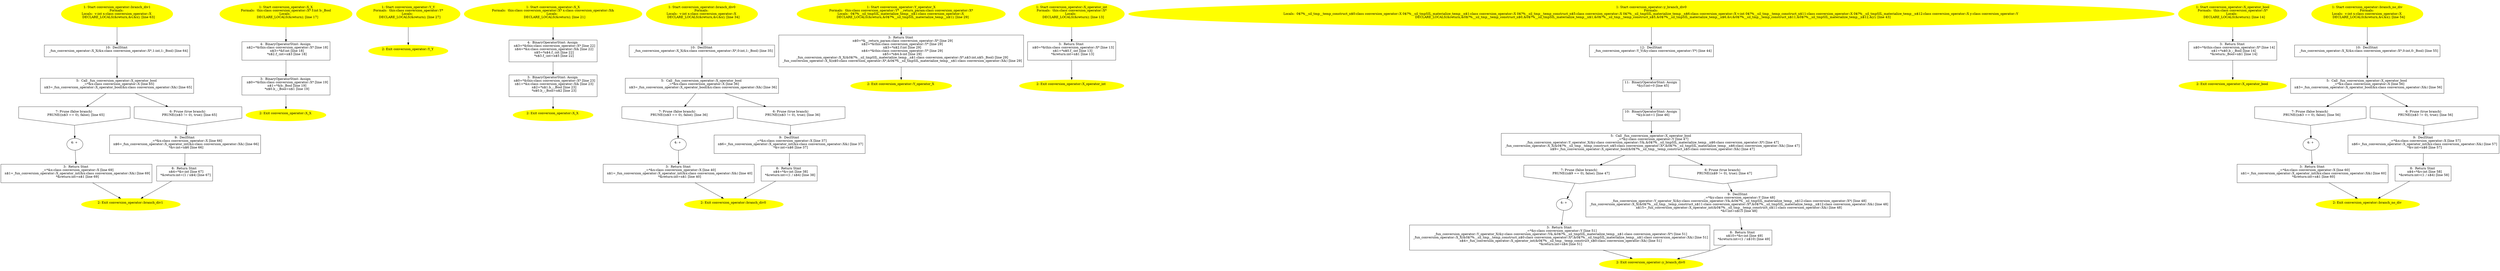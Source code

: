 /* @generated */
digraph iCFG {
"conversion_operator::branch_div1{d41d8cd98f00b204e9800998ecf8427e_ZN19conversion_operator11branch_di.49bb4aa865fa63a218f0c61093e085ce_10" [label="10:  DeclStmt \n   _fun_conversion_operator::X_X(&x:class conversion_operator::X*,1:int,1:_Bool) [line 64]\n " shape="box"]
	

	 "conversion_operator::branch_div1{d41d8cd98f00b204e9800998ecf8427e_ZN19conversion_operator11branch_di.49bb4aa865fa63a218f0c61093e085ce_10" -> "conversion_operator::branch_div1{d41d8cd98f00b204e9800998ecf8427e_ZN19conversion_operator11branch_di.49bb4aa865fa63a218f0c61093e085ce_5" ;
"conversion_operator::branch_div1{d41d8cd98f00b204e9800998ecf8427e_ZN19conversion_operator11branch_di.49bb4aa865fa63a218f0c61093e085ce_9" [label="9:  DeclStmt \n   _=*&x:class conversion_operator::X [line 66]\n  n$6=_fun_conversion_operator::X_operator_int(&x:class conversion_operator::X&) [line 66]\n  *&v:int=n$6 [line 66]\n " shape="box"]
	

	 "conversion_operator::branch_div1{d41d8cd98f00b204e9800998ecf8427e_ZN19conversion_operator11branch_di.49bb4aa865fa63a218f0c61093e085ce_9" -> "conversion_operator::branch_div1{d41d8cd98f00b204e9800998ecf8427e_ZN19conversion_operator11branch_di.49bb4aa865fa63a218f0c61093e085ce_8" ;
"conversion_operator::branch_div1{d41d8cd98f00b204e9800998ecf8427e_ZN19conversion_operator11branch_di.49bb4aa865fa63a218f0c61093e085ce_8" [label="8:  Return Stmt \n   n$4=*&v:int [line 67]\n  *&return:int=(1 / n$4) [line 67]\n " shape="box"]
	

	 "conversion_operator::branch_div1{d41d8cd98f00b204e9800998ecf8427e_ZN19conversion_operator11branch_di.49bb4aa865fa63a218f0c61093e085ce_8" -> "conversion_operator::branch_div1{d41d8cd98f00b204e9800998ecf8427e_ZN19conversion_operator11branch_di.49bb4aa865fa63a218f0c61093e085ce_2" ;
"conversion_operator::branch_div1{d41d8cd98f00b204e9800998ecf8427e_ZN19conversion_operator11branch_di.49bb4aa865fa63a218f0c61093e085ce_7" [label="7: Prune (false branch) \n   PRUNE((n$3 == 0), false); [line 65]\n " shape="invhouse"]
	

	 "conversion_operator::branch_div1{d41d8cd98f00b204e9800998ecf8427e_ZN19conversion_operator11branch_di.49bb4aa865fa63a218f0c61093e085ce_7" -> "conversion_operator::branch_div1{d41d8cd98f00b204e9800998ecf8427e_ZN19conversion_operator11branch_di.49bb4aa865fa63a218f0c61093e085ce_4" ;
"conversion_operator::branch_div1{d41d8cd98f00b204e9800998ecf8427e_ZN19conversion_operator11branch_di.49bb4aa865fa63a218f0c61093e085ce_6" [label="6: Prune (true branch) \n   PRUNE((n$3 != 0), true); [line 65]\n " shape="invhouse"]
	

	 "conversion_operator::branch_div1{d41d8cd98f00b204e9800998ecf8427e_ZN19conversion_operator11branch_di.49bb4aa865fa63a218f0c61093e085ce_6" -> "conversion_operator::branch_div1{d41d8cd98f00b204e9800998ecf8427e_ZN19conversion_operator11branch_di.49bb4aa865fa63a218f0c61093e085ce_9" ;
"conversion_operator::branch_div1{d41d8cd98f00b204e9800998ecf8427e_ZN19conversion_operator11branch_di.49bb4aa865fa63a218f0c61093e085ce_5" [label="5:  Call _fun_conversion_operator::X_operator_bool \n   _=*&x:class conversion_operator::X [line 65]\n  n$3=_fun_conversion_operator::X_operator_bool(&x:class conversion_operator::X&) [line 65]\n " shape="box"]
	

	 "conversion_operator::branch_div1{d41d8cd98f00b204e9800998ecf8427e_ZN19conversion_operator11branch_di.49bb4aa865fa63a218f0c61093e085ce_5" -> "conversion_operator::branch_div1{d41d8cd98f00b204e9800998ecf8427e_ZN19conversion_operator11branch_di.49bb4aa865fa63a218f0c61093e085ce_6" ;
	 "conversion_operator::branch_div1{d41d8cd98f00b204e9800998ecf8427e_ZN19conversion_operator11branch_di.49bb4aa865fa63a218f0c61093e085ce_5" -> "conversion_operator::branch_div1{d41d8cd98f00b204e9800998ecf8427e_ZN19conversion_operator11branch_di.49bb4aa865fa63a218f0c61093e085ce_7" ;
"conversion_operator::branch_div1{d41d8cd98f00b204e9800998ecf8427e_ZN19conversion_operator11branch_di.49bb4aa865fa63a218f0c61093e085ce_4" [label="4: + \n  " ]
	

	 "conversion_operator::branch_div1{d41d8cd98f00b204e9800998ecf8427e_ZN19conversion_operator11branch_di.49bb4aa865fa63a218f0c61093e085ce_4" -> "conversion_operator::branch_div1{d41d8cd98f00b204e9800998ecf8427e_ZN19conversion_operator11branch_di.49bb4aa865fa63a218f0c61093e085ce_3" ;
"conversion_operator::branch_div1{d41d8cd98f00b204e9800998ecf8427e_ZN19conversion_operator11branch_di.49bb4aa865fa63a218f0c61093e085ce_3" [label="3:  Return Stmt \n   _=*&x:class conversion_operator::X [line 69]\n  n$1=_fun_conversion_operator::X_operator_int(&x:class conversion_operator::X&) [line 69]\n  *&return:int=n$1 [line 69]\n " shape="box"]
	

	 "conversion_operator::branch_div1{d41d8cd98f00b204e9800998ecf8427e_ZN19conversion_operator11branch_di.49bb4aa865fa63a218f0c61093e085ce_3" -> "conversion_operator::branch_div1{d41d8cd98f00b204e9800998ecf8427e_ZN19conversion_operator11branch_di.49bb4aa865fa63a218f0c61093e085ce_2" ;
"conversion_operator::branch_div1{d41d8cd98f00b204e9800998ecf8427e_ZN19conversion_operator11branch_di.49bb4aa865fa63a218f0c61093e085ce_2" [label="2: Exit conversion_operator::branch_div1 \n  " color=yellow style=filled]
	

"conversion_operator::branch_div1{d41d8cd98f00b204e9800998ecf8427e_ZN19conversion_operator11branch_di.49bb4aa865fa63a218f0c61093e085ce_1" [label="1: Start conversion_operator::branch_div1\nFormals: \nLocals:  v:int x:class conversion_operator::X \n   DECLARE_LOCALS(&return,&v,&x); [line 63]\n " color=yellow style=filled]
	

	 "conversion_operator::branch_div1{d41d8cd98f00b204e9800998ecf8427e_ZN19conversion_operator11branch_di.49bb4aa865fa63a218f0c61093e085ce_1" -> "conversion_operator::branch_div1{d41d8cd98f00b204e9800998ecf8427e_ZN19conversion_operator11branch_di.49bb4aa865fa63a218f0c61093e085ce_10" ;
"conversion_operator::X_X{_ZN19conversion_operator1XC1Eib}.aec165e5824e20faf9037780940ace67_4" [label="4:  BinaryOperatorStmt: Assign \n   n$2=*&this:class conversion_operator::X* [line 18]\n  n$3=*&f:int [line 18]\n  *n$2.f_:int=n$3 [line 18]\n " shape="box"]
	

	 "conversion_operator::X_X{_ZN19conversion_operator1XC1Eib}.aec165e5824e20faf9037780940ace67_4" -> "conversion_operator::X_X{_ZN19conversion_operator1XC1Eib}.aec165e5824e20faf9037780940ace67_3" ;
"conversion_operator::X_X{_ZN19conversion_operator1XC1Eib}.aec165e5824e20faf9037780940ace67_3" [label="3:  BinaryOperatorStmt: Assign \n   n$0=*&this:class conversion_operator::X* [line 19]\n  n$1=*&b:_Bool [line 19]\n  *n$0.b_:_Bool=n$1 [line 19]\n " shape="box"]
	

	 "conversion_operator::X_X{_ZN19conversion_operator1XC1Eib}.aec165e5824e20faf9037780940ace67_3" -> "conversion_operator::X_X{_ZN19conversion_operator1XC1Eib}.aec165e5824e20faf9037780940ace67_2" ;
"conversion_operator::X_X{_ZN19conversion_operator1XC1Eib}.aec165e5824e20faf9037780940ace67_2" [label="2: Exit conversion_operator::X_X \n  " color=yellow style=filled]
	

"conversion_operator::X_X{_ZN19conversion_operator1XC1Eib}.aec165e5824e20faf9037780940ace67_1" [label="1: Start conversion_operator::X_X\nFormals:  this:class conversion_operator::X* f:int b:_Bool\nLocals:  \n   DECLARE_LOCALS(&return); [line 17]\n " color=yellow style=filled]
	

	 "conversion_operator::X_X{_ZN19conversion_operator1XC1Eib}.aec165e5824e20faf9037780940ace67_1" -> "conversion_operator::X_X{_ZN19conversion_operator1XC1Eib}.aec165e5824e20faf9037780940ace67_4" ;
"conversion_operator::Y_Y{_ZN19conversion_operator1YC1Ev}.1f3cad4203d46e6505f777a349285227_2" [label="2: Exit conversion_operator::Y_Y \n  " color=yellow style=filled]
	

"conversion_operator::Y_Y{_ZN19conversion_operator1YC1Ev}.1f3cad4203d46e6505f777a349285227_1" [label="1: Start conversion_operator::Y_Y\nFormals:  this:class conversion_operator::Y*\nLocals:  \n   DECLARE_LOCALS(&return); [line 27]\n " color=yellow style=filled]
	

	 "conversion_operator::Y_Y{_ZN19conversion_operator1YC1Ev}.1f3cad4203d46e6505f777a349285227_1" -> "conversion_operator::Y_Y{_ZN19conversion_operator1YC1Ev}.1f3cad4203d46e6505f777a349285227_2" ;
"conversion_operator::X_X{_ZN19conversion_operator1XC1ERKS0_}.fe390674b98626da24bd8250d67e0242_4" [label="4:  BinaryOperatorStmt: Assign \n   n$3=*&this:class conversion_operator::X* [line 22]\n  n$4=*&x:class conversion_operator::X& [line 22]\n  n$5=*n$4.f_:int [line 22]\n  *n$3.f_:int=n$5 [line 22]\n " shape="box"]
	

	 "conversion_operator::X_X{_ZN19conversion_operator1XC1ERKS0_}.fe390674b98626da24bd8250d67e0242_4" -> "conversion_operator::X_X{_ZN19conversion_operator1XC1ERKS0_}.fe390674b98626da24bd8250d67e0242_3" ;
"conversion_operator::X_X{_ZN19conversion_operator1XC1ERKS0_}.fe390674b98626da24bd8250d67e0242_3" [label="3:  BinaryOperatorStmt: Assign \n   n$0=*&this:class conversion_operator::X* [line 23]\n  n$1=*&x:class conversion_operator::X& [line 23]\n  n$2=*n$1.b_:_Bool [line 23]\n  *n$0.b_:_Bool=n$2 [line 23]\n " shape="box"]
	

	 "conversion_operator::X_X{_ZN19conversion_operator1XC1ERKS0_}.fe390674b98626da24bd8250d67e0242_3" -> "conversion_operator::X_X{_ZN19conversion_operator1XC1ERKS0_}.fe390674b98626da24bd8250d67e0242_2" ;
"conversion_operator::X_X{_ZN19conversion_operator1XC1ERKS0_}.fe390674b98626da24bd8250d67e0242_2" [label="2: Exit conversion_operator::X_X \n  " color=yellow style=filled]
	

"conversion_operator::X_X{_ZN19conversion_operator1XC1ERKS0_}.fe390674b98626da24bd8250d67e0242_1" [label="1: Start conversion_operator::X_X\nFormals:  this:class conversion_operator::X* x:class conversion_operator::X&\nLocals:  \n   DECLARE_LOCALS(&return); [line 21]\n " color=yellow style=filled]
	

	 "conversion_operator::X_X{_ZN19conversion_operator1XC1ERKS0_}.fe390674b98626da24bd8250d67e0242_1" -> "conversion_operator::X_X{_ZN19conversion_operator1XC1ERKS0_}.fe390674b98626da24bd8250d67e0242_4" ;
"conversion_operator::branch_div0{d41d8cd98f00b204e9800998ecf8427e_ZN19conversion_operator11branch_di.aa14f8ff40589026a7de7bcf7f056961_10" [label="10:  DeclStmt \n   _fun_conversion_operator::X_X(&x:class conversion_operator::X*,0:int,1:_Bool) [line 35]\n " shape="box"]
	

	 "conversion_operator::branch_div0{d41d8cd98f00b204e9800998ecf8427e_ZN19conversion_operator11branch_di.aa14f8ff40589026a7de7bcf7f056961_10" -> "conversion_operator::branch_div0{d41d8cd98f00b204e9800998ecf8427e_ZN19conversion_operator11branch_di.aa14f8ff40589026a7de7bcf7f056961_5" ;
"conversion_operator::branch_div0{d41d8cd98f00b204e9800998ecf8427e_ZN19conversion_operator11branch_di.aa14f8ff40589026a7de7bcf7f056961_9" [label="9:  DeclStmt \n   _=*&x:class conversion_operator::X [line 37]\n  n$6=_fun_conversion_operator::X_operator_int(&x:class conversion_operator::X&) [line 37]\n  *&v:int=n$6 [line 37]\n " shape="box"]
	

	 "conversion_operator::branch_div0{d41d8cd98f00b204e9800998ecf8427e_ZN19conversion_operator11branch_di.aa14f8ff40589026a7de7bcf7f056961_9" -> "conversion_operator::branch_div0{d41d8cd98f00b204e9800998ecf8427e_ZN19conversion_operator11branch_di.aa14f8ff40589026a7de7bcf7f056961_8" ;
"conversion_operator::branch_div0{d41d8cd98f00b204e9800998ecf8427e_ZN19conversion_operator11branch_di.aa14f8ff40589026a7de7bcf7f056961_8" [label="8:  Return Stmt \n   n$4=*&v:int [line 38]\n  *&return:int=(1 / n$4) [line 38]\n " shape="box"]
	

	 "conversion_operator::branch_div0{d41d8cd98f00b204e9800998ecf8427e_ZN19conversion_operator11branch_di.aa14f8ff40589026a7de7bcf7f056961_8" -> "conversion_operator::branch_div0{d41d8cd98f00b204e9800998ecf8427e_ZN19conversion_operator11branch_di.aa14f8ff40589026a7de7bcf7f056961_2" ;
"conversion_operator::branch_div0{d41d8cd98f00b204e9800998ecf8427e_ZN19conversion_operator11branch_di.aa14f8ff40589026a7de7bcf7f056961_7" [label="7: Prune (false branch) \n   PRUNE((n$3 == 0), false); [line 36]\n " shape="invhouse"]
	

	 "conversion_operator::branch_div0{d41d8cd98f00b204e9800998ecf8427e_ZN19conversion_operator11branch_di.aa14f8ff40589026a7de7bcf7f056961_7" -> "conversion_operator::branch_div0{d41d8cd98f00b204e9800998ecf8427e_ZN19conversion_operator11branch_di.aa14f8ff40589026a7de7bcf7f056961_4" ;
"conversion_operator::branch_div0{d41d8cd98f00b204e9800998ecf8427e_ZN19conversion_operator11branch_di.aa14f8ff40589026a7de7bcf7f056961_6" [label="6: Prune (true branch) \n   PRUNE((n$3 != 0), true); [line 36]\n " shape="invhouse"]
	

	 "conversion_operator::branch_div0{d41d8cd98f00b204e9800998ecf8427e_ZN19conversion_operator11branch_di.aa14f8ff40589026a7de7bcf7f056961_6" -> "conversion_operator::branch_div0{d41d8cd98f00b204e9800998ecf8427e_ZN19conversion_operator11branch_di.aa14f8ff40589026a7de7bcf7f056961_9" ;
"conversion_operator::branch_div0{d41d8cd98f00b204e9800998ecf8427e_ZN19conversion_operator11branch_di.aa14f8ff40589026a7de7bcf7f056961_5" [label="5:  Call _fun_conversion_operator::X_operator_bool \n   _=*&x:class conversion_operator::X [line 36]\n  n$3=_fun_conversion_operator::X_operator_bool(&x:class conversion_operator::X&) [line 36]\n " shape="box"]
	

	 "conversion_operator::branch_div0{d41d8cd98f00b204e9800998ecf8427e_ZN19conversion_operator11branch_di.aa14f8ff40589026a7de7bcf7f056961_5" -> "conversion_operator::branch_div0{d41d8cd98f00b204e9800998ecf8427e_ZN19conversion_operator11branch_di.aa14f8ff40589026a7de7bcf7f056961_6" ;
	 "conversion_operator::branch_div0{d41d8cd98f00b204e9800998ecf8427e_ZN19conversion_operator11branch_di.aa14f8ff40589026a7de7bcf7f056961_5" -> "conversion_operator::branch_div0{d41d8cd98f00b204e9800998ecf8427e_ZN19conversion_operator11branch_di.aa14f8ff40589026a7de7bcf7f056961_7" ;
"conversion_operator::branch_div0{d41d8cd98f00b204e9800998ecf8427e_ZN19conversion_operator11branch_di.aa14f8ff40589026a7de7bcf7f056961_4" [label="4: + \n  " ]
	

	 "conversion_operator::branch_div0{d41d8cd98f00b204e9800998ecf8427e_ZN19conversion_operator11branch_di.aa14f8ff40589026a7de7bcf7f056961_4" -> "conversion_operator::branch_div0{d41d8cd98f00b204e9800998ecf8427e_ZN19conversion_operator11branch_di.aa14f8ff40589026a7de7bcf7f056961_3" ;
"conversion_operator::branch_div0{d41d8cd98f00b204e9800998ecf8427e_ZN19conversion_operator11branch_di.aa14f8ff40589026a7de7bcf7f056961_3" [label="3:  Return Stmt \n   _=*&x:class conversion_operator::X [line 40]\n  n$1=_fun_conversion_operator::X_operator_int(&x:class conversion_operator::X&) [line 40]\n  *&return:int=n$1 [line 40]\n " shape="box"]
	

	 "conversion_operator::branch_div0{d41d8cd98f00b204e9800998ecf8427e_ZN19conversion_operator11branch_di.aa14f8ff40589026a7de7bcf7f056961_3" -> "conversion_operator::branch_div0{d41d8cd98f00b204e9800998ecf8427e_ZN19conversion_operator11branch_di.aa14f8ff40589026a7de7bcf7f056961_2" ;
"conversion_operator::branch_div0{d41d8cd98f00b204e9800998ecf8427e_ZN19conversion_operator11branch_di.aa14f8ff40589026a7de7bcf7f056961_2" [label="2: Exit conversion_operator::branch_div0 \n  " color=yellow style=filled]
	

"conversion_operator::branch_div0{d41d8cd98f00b204e9800998ecf8427e_ZN19conversion_operator11branch_di.aa14f8ff40589026a7de7bcf7f056961_1" [label="1: Start conversion_operator::branch_div0\nFormals: \nLocals:  v:int x:class conversion_operator::X \n   DECLARE_LOCALS(&return,&v,&x); [line 34]\n " color=yellow style=filled]
	

	 "conversion_operator::branch_div0{d41d8cd98f00b204e9800998ecf8427e_ZN19conversion_operator11branch_di.aa14f8ff40589026a7de7bcf7f056961_1" -> "conversion_operator::branch_div0{d41d8cd98f00b204e9800998ecf8427e_ZN19conversion_operator11branch_di.aa14f8ff40589026a7de7bcf7f056961_10" ;
"conversion_operator::Y_operator_X(_ZN19conversion_operator1YcvNS_1XEEv).7fbfbd377b227fbeead158d94909d990_3" [label="3:  Return Stmt \n   n$0=*&__return_param:class conversion_operator::X* [line 29]\n  n$2=*&this:class conversion_operator::Y* [line 29]\n  n$3=*n$2.f:int [line 29]\n  n$4=*&this:class conversion_operator::Y* [line 29]\n  n$5=*n$4.b:int [line 29]\n  _fun_conversion_operator::X_X(&0$?%__sil_tmpSIL_materialize_temp__n$1:class conversion_operator::X*,n$3:int,n$5:_Bool) [line 29]\n  _fun_conversion_operator::X_X(n$0:class conversion_operator::X*,&0$?%__sil_tmpSIL_materialize_temp__n$1:class conversion_operator::X&) [line 29]\n " shape="box"]
	

	 "conversion_operator::Y_operator_X(_ZN19conversion_operator1YcvNS_1XEEv).7fbfbd377b227fbeead158d94909d990_3" -> "conversion_operator::Y_operator_X(_ZN19conversion_operator1YcvNS_1XEEv).7fbfbd377b227fbeead158d94909d990_2" ;
"conversion_operator::Y_operator_X(_ZN19conversion_operator1YcvNS_1XEEv).7fbfbd377b227fbeead158d94909d990_2" [label="2: Exit conversion_operator::Y_operator_X \n  " color=yellow style=filled]
	

"conversion_operator::Y_operator_X(_ZN19conversion_operator1YcvNS_1XEEv).7fbfbd377b227fbeead158d94909d990_1" [label="1: Start conversion_operator::Y_operator_X\nFormals:  this:class conversion_operator::Y* __return_param:class conversion_operator::X*\nLocals:  0$?%__sil_tmpSIL_materialize_temp__n$1:class conversion_operator::X \n   DECLARE_LOCALS(&return,&0$?%__sil_tmpSIL_materialize_temp__n$1); [line 29]\n " color=yellow style=filled]
	

	 "conversion_operator::Y_operator_X(_ZN19conversion_operator1YcvNS_1XEEv).7fbfbd377b227fbeead158d94909d990_1" -> "conversion_operator::Y_operator_X(_ZN19conversion_operator1YcvNS_1XEEv).7fbfbd377b227fbeead158d94909d990_3" ;
"conversion_operator::X_operator_int(_ZN19conversion_operator1XcviEv).5fd445c29c23d75d880cde3646c3c635_3" [label="3:  Return Stmt \n   n$0=*&this:class conversion_operator::X* [line 13]\n  n$1=*n$0.f_:int [line 13]\n  *&return:int=n$1 [line 13]\n " shape="box"]
	

	 "conversion_operator::X_operator_int(_ZN19conversion_operator1XcviEv).5fd445c29c23d75d880cde3646c3c635_3" -> "conversion_operator::X_operator_int(_ZN19conversion_operator1XcviEv).5fd445c29c23d75d880cde3646c3c635_2" ;
"conversion_operator::X_operator_int(_ZN19conversion_operator1XcviEv).5fd445c29c23d75d880cde3646c3c635_2" [label="2: Exit conversion_operator::X_operator_int \n  " color=yellow style=filled]
	

"conversion_operator::X_operator_int(_ZN19conversion_operator1XcviEv).5fd445c29c23d75d880cde3646c3c635_1" [label="1: Start conversion_operator::X_operator_int\nFormals:  this:class conversion_operator::X*\nLocals:  \n   DECLARE_LOCALS(&return); [line 13]\n " color=yellow style=filled]
	

	 "conversion_operator::X_operator_int(_ZN19conversion_operator1XcviEv).5fd445c29c23d75d880cde3646c3c635_1" -> "conversion_operator::X_operator_int(_ZN19conversion_operator1XcviEv).5fd445c29c23d75d880cde3646c3c635_3" ;
"conversion_operator::y_branch_div0{d41d8cd98f00b204e9800998ecf8427e_ZN19conversion_operator13y_branc.7a76ee17fb27e50abb4de1e42987b12a_12" [label="12:  DeclStmt \n   _fun_conversion_operator::Y_Y(&y:class conversion_operator::Y*) [line 44]\n " shape="box"]
	

	 "conversion_operator::y_branch_div0{d41d8cd98f00b204e9800998ecf8427e_ZN19conversion_operator13y_branc.7a76ee17fb27e50abb4de1e42987b12a_12" -> "conversion_operator::y_branch_div0{d41d8cd98f00b204e9800998ecf8427e_ZN19conversion_operator13y_branc.7a76ee17fb27e50abb4de1e42987b12a_11" ;
"conversion_operator::y_branch_div0{d41d8cd98f00b204e9800998ecf8427e_ZN19conversion_operator13y_branc.7a76ee17fb27e50abb4de1e42987b12a_11" [label="11:  BinaryOperatorStmt: Assign \n   *&y.f:int=0 [line 45]\n " shape="box"]
	

	 "conversion_operator::y_branch_div0{d41d8cd98f00b204e9800998ecf8427e_ZN19conversion_operator13y_branc.7a76ee17fb27e50abb4de1e42987b12a_11" -> "conversion_operator::y_branch_div0{d41d8cd98f00b204e9800998ecf8427e_ZN19conversion_operator13y_branc.7a76ee17fb27e50abb4de1e42987b12a_10" ;
"conversion_operator::y_branch_div0{d41d8cd98f00b204e9800998ecf8427e_ZN19conversion_operator13y_branc.7a76ee17fb27e50abb4de1e42987b12a_10" [label="10:  BinaryOperatorStmt: Assign \n   *&y.b:int=1 [line 46]\n " shape="box"]
	

	 "conversion_operator::y_branch_div0{d41d8cd98f00b204e9800998ecf8427e_ZN19conversion_operator13y_branc.7a76ee17fb27e50abb4de1e42987b12a_10" -> "conversion_operator::y_branch_div0{d41d8cd98f00b204e9800998ecf8427e_ZN19conversion_operator13y_branc.7a76ee17fb27e50abb4de1e42987b12a_5" ;
"conversion_operator::y_branch_div0{d41d8cd98f00b204e9800998ecf8427e_ZN19conversion_operator13y_branc.7a76ee17fb27e50abb4de1e42987b12a_9" [label="9:  DeclStmt \n   _=*&y:class conversion_operator::Y [line 48]\n  _fun_conversion_operator::Y_operator_X(&y:class conversion_operator::Y&,&0$?%__sil_tmpSIL_materialize_temp__n$12:class conversion_operator::X*) [line 48]\n  _fun_conversion_operator::X_X(&0$?%__sil_tmp__temp_construct_n$11:class conversion_operator::X*,&0$?%__sil_tmpSIL_materialize_temp__n$12:class conversion_operator::X&) [line 48]\n  n$15=_fun_conversion_operator::X_operator_int(&0$?%__sil_tmp__temp_construct_n$11:class conversion_operator::X&) [line 48]\n  *&v:int=n$15 [line 48]\n " shape="box"]
	

	 "conversion_operator::y_branch_div0{d41d8cd98f00b204e9800998ecf8427e_ZN19conversion_operator13y_branc.7a76ee17fb27e50abb4de1e42987b12a_9" -> "conversion_operator::y_branch_div0{d41d8cd98f00b204e9800998ecf8427e_ZN19conversion_operator13y_branc.7a76ee17fb27e50abb4de1e42987b12a_8" ;
"conversion_operator::y_branch_div0{d41d8cd98f00b204e9800998ecf8427e_ZN19conversion_operator13y_branc.7a76ee17fb27e50abb4de1e42987b12a_8" [label="8:  Return Stmt \n   n$10=*&v:int [line 49]\n  *&return:int=(1 / n$10) [line 49]\n " shape="box"]
	

	 "conversion_operator::y_branch_div0{d41d8cd98f00b204e9800998ecf8427e_ZN19conversion_operator13y_branc.7a76ee17fb27e50abb4de1e42987b12a_8" -> "conversion_operator::y_branch_div0{d41d8cd98f00b204e9800998ecf8427e_ZN19conversion_operator13y_branc.7a76ee17fb27e50abb4de1e42987b12a_2" ;
"conversion_operator::y_branch_div0{d41d8cd98f00b204e9800998ecf8427e_ZN19conversion_operator13y_branc.7a76ee17fb27e50abb4de1e42987b12a_7" [label="7: Prune (false branch) \n   PRUNE((n$9 == 0), false); [line 47]\n " shape="invhouse"]
	

	 "conversion_operator::y_branch_div0{d41d8cd98f00b204e9800998ecf8427e_ZN19conversion_operator13y_branc.7a76ee17fb27e50abb4de1e42987b12a_7" -> "conversion_operator::y_branch_div0{d41d8cd98f00b204e9800998ecf8427e_ZN19conversion_operator13y_branc.7a76ee17fb27e50abb4de1e42987b12a_4" ;
"conversion_operator::y_branch_div0{d41d8cd98f00b204e9800998ecf8427e_ZN19conversion_operator13y_branc.7a76ee17fb27e50abb4de1e42987b12a_6" [label="6: Prune (true branch) \n   PRUNE((n$9 != 0), true); [line 47]\n " shape="invhouse"]
	

	 "conversion_operator::y_branch_div0{d41d8cd98f00b204e9800998ecf8427e_ZN19conversion_operator13y_branc.7a76ee17fb27e50abb4de1e42987b12a_6" -> "conversion_operator::y_branch_div0{d41d8cd98f00b204e9800998ecf8427e_ZN19conversion_operator13y_branc.7a76ee17fb27e50abb4de1e42987b12a_9" ;
"conversion_operator::y_branch_div0{d41d8cd98f00b204e9800998ecf8427e_ZN19conversion_operator13y_branc.7a76ee17fb27e50abb4de1e42987b12a_5" [label="5:  Call _fun_conversion_operator::X_operator_bool \n   _=*&y:class conversion_operator::Y [line 47]\n  _fun_conversion_operator::Y_operator_X(&y:class conversion_operator::Y&,&0$?%__sil_tmpSIL_materialize_temp__n$6:class conversion_operator::X*) [line 47]\n  _fun_conversion_operator::X_X(&0$?%__sil_tmp__temp_construct_n$5:class conversion_operator::X*,&0$?%__sil_tmpSIL_materialize_temp__n$6:class conversion_operator::X&) [line 47]\n  n$9=_fun_conversion_operator::X_operator_bool(&0$?%__sil_tmp__temp_construct_n$5:class conversion_operator::X&) [line 47]\n " shape="box"]
	

	 "conversion_operator::y_branch_div0{d41d8cd98f00b204e9800998ecf8427e_ZN19conversion_operator13y_branc.7a76ee17fb27e50abb4de1e42987b12a_5" -> "conversion_operator::y_branch_div0{d41d8cd98f00b204e9800998ecf8427e_ZN19conversion_operator13y_branc.7a76ee17fb27e50abb4de1e42987b12a_6" ;
	 "conversion_operator::y_branch_div0{d41d8cd98f00b204e9800998ecf8427e_ZN19conversion_operator13y_branc.7a76ee17fb27e50abb4de1e42987b12a_5" -> "conversion_operator::y_branch_div0{d41d8cd98f00b204e9800998ecf8427e_ZN19conversion_operator13y_branc.7a76ee17fb27e50abb4de1e42987b12a_7" ;
"conversion_operator::y_branch_div0{d41d8cd98f00b204e9800998ecf8427e_ZN19conversion_operator13y_branc.7a76ee17fb27e50abb4de1e42987b12a_4" [label="4: + \n  " ]
	

	 "conversion_operator::y_branch_div0{d41d8cd98f00b204e9800998ecf8427e_ZN19conversion_operator13y_branc.7a76ee17fb27e50abb4de1e42987b12a_4" -> "conversion_operator::y_branch_div0{d41d8cd98f00b204e9800998ecf8427e_ZN19conversion_operator13y_branc.7a76ee17fb27e50abb4de1e42987b12a_3" ;
"conversion_operator::y_branch_div0{d41d8cd98f00b204e9800998ecf8427e_ZN19conversion_operator13y_branc.7a76ee17fb27e50abb4de1e42987b12a_3" [label="3:  Return Stmt \n   _=*&y:class conversion_operator::Y [line 51]\n  _fun_conversion_operator::Y_operator_X(&y:class conversion_operator::Y&,&0$?%__sil_tmpSIL_materialize_temp__n$1:class conversion_operator::X*) [line 51]\n  _fun_conversion_operator::X_X(&0$?%__sil_tmp__temp_construct_n$0:class conversion_operator::X*,&0$?%__sil_tmpSIL_materialize_temp__n$1:class conversion_operator::X&) [line 51]\n  n$4=_fun_conversion_operator::X_operator_int(&0$?%__sil_tmp__temp_construct_n$0:class conversion_operator::X&) [line 51]\n  *&return:int=n$4 [line 51]\n " shape="box"]
	

	 "conversion_operator::y_branch_div0{d41d8cd98f00b204e9800998ecf8427e_ZN19conversion_operator13y_branc.7a76ee17fb27e50abb4de1e42987b12a_3" -> "conversion_operator::y_branch_div0{d41d8cd98f00b204e9800998ecf8427e_ZN19conversion_operator13y_branc.7a76ee17fb27e50abb4de1e42987b12a_2" ;
"conversion_operator::y_branch_div0{d41d8cd98f00b204e9800998ecf8427e_ZN19conversion_operator13y_branc.7a76ee17fb27e50abb4de1e42987b12a_2" [label="2: Exit conversion_operator::y_branch_div0 \n  " color=yellow style=filled]
	

"conversion_operator::y_branch_div0{d41d8cd98f00b204e9800998ecf8427e_ZN19conversion_operator13y_branc.7a76ee17fb27e50abb4de1e42987b12a_1" [label="1: Start conversion_operator::y_branch_div0\nFormals: \nLocals:  0$?%__sil_tmp__temp_construct_n$0:class conversion_operator::X 0$?%__sil_tmpSIL_materialize_temp__n$1:class conversion_operator::X 0$?%__sil_tmp__temp_construct_n$5:class conversion_operator::X 0$?%__sil_tmpSIL_materialize_temp__n$6:class conversion_operator::X v:int 0$?%__sil_tmp__temp_construct_n$11:class conversion_operator::X 0$?%__sil_tmpSIL_materialize_temp__n$12:class conversion_operator::X y:class conversion_operator::Y \n   DECLARE_LOCALS(&return,&0$?%__sil_tmp__temp_construct_n$0,&0$?%__sil_tmpSIL_materialize_temp__n$1,&0$?%__sil_tmp__temp_construct_n$5,&0$?%__sil_tmpSIL_materialize_temp__n$6,&v,&0$?%__sil_tmp__temp_construct_n$11,&0$?%__sil_tmpSIL_materialize_temp__n$12,&y); [line 43]\n " color=yellow style=filled]
	

	 "conversion_operator::y_branch_div0{d41d8cd98f00b204e9800998ecf8427e_ZN19conversion_operator13y_branc.7a76ee17fb27e50abb4de1e42987b12a_1" -> "conversion_operator::y_branch_div0{d41d8cd98f00b204e9800998ecf8427e_ZN19conversion_operator13y_branc.7a76ee17fb27e50abb4de1e42987b12a_12" ;
"conversion_operator::X_operator_bool(_ZN19conversion_operator1XcvbEv).07ddb8d49a563ab5f06ea9514f6d1fc2_3" [label="3:  Return Stmt \n   n$0=*&this:class conversion_operator::X* [line 14]\n  n$1=*n$0.b_:_Bool [line 14]\n  *&return:_Bool=n$1 [line 14]\n " shape="box"]
	

	 "conversion_operator::X_operator_bool(_ZN19conversion_operator1XcvbEv).07ddb8d49a563ab5f06ea9514f6d1fc2_3" -> "conversion_operator::X_operator_bool(_ZN19conversion_operator1XcvbEv).07ddb8d49a563ab5f06ea9514f6d1fc2_2" ;
"conversion_operator::X_operator_bool(_ZN19conversion_operator1XcvbEv).07ddb8d49a563ab5f06ea9514f6d1fc2_2" [label="2: Exit conversion_operator::X_operator_bool \n  " color=yellow style=filled]
	

"conversion_operator::X_operator_bool(_ZN19conversion_operator1XcvbEv).07ddb8d49a563ab5f06ea9514f6d1fc2_1" [label="1: Start conversion_operator::X_operator_bool\nFormals:  this:class conversion_operator::X*\nLocals:  \n   DECLARE_LOCALS(&return); [line 14]\n " color=yellow style=filled]
	

	 "conversion_operator::X_operator_bool(_ZN19conversion_operator1XcvbEv).07ddb8d49a563ab5f06ea9514f6d1fc2_1" -> "conversion_operator::X_operator_bool(_ZN19conversion_operator1XcvbEv).07ddb8d49a563ab5f06ea9514f6d1fc2_3" ;
"conversion_operator::branch_no_div{d41d8cd98f00b204e9800998ecf8427e_ZN19conversion_operator13branch_.3ae06ed300032a64309733e89d1480e2_10" [label="10:  DeclStmt \n   _fun_conversion_operator::X_X(&x:class conversion_operator::X*,0:int,0:_Bool) [line 55]\n " shape="box"]
	

	 "conversion_operator::branch_no_div{d41d8cd98f00b204e9800998ecf8427e_ZN19conversion_operator13branch_.3ae06ed300032a64309733e89d1480e2_10" -> "conversion_operator::branch_no_div{d41d8cd98f00b204e9800998ecf8427e_ZN19conversion_operator13branch_.3ae06ed300032a64309733e89d1480e2_5" ;
"conversion_operator::branch_no_div{d41d8cd98f00b204e9800998ecf8427e_ZN19conversion_operator13branch_.3ae06ed300032a64309733e89d1480e2_9" [label="9:  DeclStmt \n   _=*&x:class conversion_operator::X [line 57]\n  n$6=_fun_conversion_operator::X_operator_int(&x:class conversion_operator::X&) [line 57]\n  *&v:int=n$6 [line 57]\n " shape="box"]
	

	 "conversion_operator::branch_no_div{d41d8cd98f00b204e9800998ecf8427e_ZN19conversion_operator13branch_.3ae06ed300032a64309733e89d1480e2_9" -> "conversion_operator::branch_no_div{d41d8cd98f00b204e9800998ecf8427e_ZN19conversion_operator13branch_.3ae06ed300032a64309733e89d1480e2_8" ;
"conversion_operator::branch_no_div{d41d8cd98f00b204e9800998ecf8427e_ZN19conversion_operator13branch_.3ae06ed300032a64309733e89d1480e2_8" [label="8:  Return Stmt \n   n$4=*&v:int [line 58]\n  *&return:int=(1 / n$4) [line 58]\n " shape="box"]
	

	 "conversion_operator::branch_no_div{d41d8cd98f00b204e9800998ecf8427e_ZN19conversion_operator13branch_.3ae06ed300032a64309733e89d1480e2_8" -> "conversion_operator::branch_no_div{d41d8cd98f00b204e9800998ecf8427e_ZN19conversion_operator13branch_.3ae06ed300032a64309733e89d1480e2_2" ;
"conversion_operator::branch_no_div{d41d8cd98f00b204e9800998ecf8427e_ZN19conversion_operator13branch_.3ae06ed300032a64309733e89d1480e2_7" [label="7: Prune (false branch) \n   PRUNE((n$3 == 0), false); [line 56]\n " shape="invhouse"]
	

	 "conversion_operator::branch_no_div{d41d8cd98f00b204e9800998ecf8427e_ZN19conversion_operator13branch_.3ae06ed300032a64309733e89d1480e2_7" -> "conversion_operator::branch_no_div{d41d8cd98f00b204e9800998ecf8427e_ZN19conversion_operator13branch_.3ae06ed300032a64309733e89d1480e2_4" ;
"conversion_operator::branch_no_div{d41d8cd98f00b204e9800998ecf8427e_ZN19conversion_operator13branch_.3ae06ed300032a64309733e89d1480e2_6" [label="6: Prune (true branch) \n   PRUNE((n$3 != 0), true); [line 56]\n " shape="invhouse"]
	

	 "conversion_operator::branch_no_div{d41d8cd98f00b204e9800998ecf8427e_ZN19conversion_operator13branch_.3ae06ed300032a64309733e89d1480e2_6" -> "conversion_operator::branch_no_div{d41d8cd98f00b204e9800998ecf8427e_ZN19conversion_operator13branch_.3ae06ed300032a64309733e89d1480e2_9" ;
"conversion_operator::branch_no_div{d41d8cd98f00b204e9800998ecf8427e_ZN19conversion_operator13branch_.3ae06ed300032a64309733e89d1480e2_5" [label="5:  Call _fun_conversion_operator::X_operator_bool \n   _=*&x:class conversion_operator::X [line 56]\n  n$3=_fun_conversion_operator::X_operator_bool(&x:class conversion_operator::X&) [line 56]\n " shape="box"]
	

	 "conversion_operator::branch_no_div{d41d8cd98f00b204e9800998ecf8427e_ZN19conversion_operator13branch_.3ae06ed300032a64309733e89d1480e2_5" -> "conversion_operator::branch_no_div{d41d8cd98f00b204e9800998ecf8427e_ZN19conversion_operator13branch_.3ae06ed300032a64309733e89d1480e2_6" ;
	 "conversion_operator::branch_no_div{d41d8cd98f00b204e9800998ecf8427e_ZN19conversion_operator13branch_.3ae06ed300032a64309733e89d1480e2_5" -> "conversion_operator::branch_no_div{d41d8cd98f00b204e9800998ecf8427e_ZN19conversion_operator13branch_.3ae06ed300032a64309733e89d1480e2_7" ;
"conversion_operator::branch_no_div{d41d8cd98f00b204e9800998ecf8427e_ZN19conversion_operator13branch_.3ae06ed300032a64309733e89d1480e2_4" [label="4: + \n  " ]
	

	 "conversion_operator::branch_no_div{d41d8cd98f00b204e9800998ecf8427e_ZN19conversion_operator13branch_.3ae06ed300032a64309733e89d1480e2_4" -> "conversion_operator::branch_no_div{d41d8cd98f00b204e9800998ecf8427e_ZN19conversion_operator13branch_.3ae06ed300032a64309733e89d1480e2_3" ;
"conversion_operator::branch_no_div{d41d8cd98f00b204e9800998ecf8427e_ZN19conversion_operator13branch_.3ae06ed300032a64309733e89d1480e2_3" [label="3:  Return Stmt \n   _=*&x:class conversion_operator::X [line 60]\n  n$1=_fun_conversion_operator::X_operator_int(&x:class conversion_operator::X&) [line 60]\n  *&return:int=n$1 [line 60]\n " shape="box"]
	

	 "conversion_operator::branch_no_div{d41d8cd98f00b204e9800998ecf8427e_ZN19conversion_operator13branch_.3ae06ed300032a64309733e89d1480e2_3" -> "conversion_operator::branch_no_div{d41d8cd98f00b204e9800998ecf8427e_ZN19conversion_operator13branch_.3ae06ed300032a64309733e89d1480e2_2" ;
"conversion_operator::branch_no_div{d41d8cd98f00b204e9800998ecf8427e_ZN19conversion_operator13branch_.3ae06ed300032a64309733e89d1480e2_2" [label="2: Exit conversion_operator::branch_no_div \n  " color=yellow style=filled]
	

"conversion_operator::branch_no_div{d41d8cd98f00b204e9800998ecf8427e_ZN19conversion_operator13branch_.3ae06ed300032a64309733e89d1480e2_1" [label="1: Start conversion_operator::branch_no_div\nFormals: \nLocals:  v:int x:class conversion_operator::X \n   DECLARE_LOCALS(&return,&v,&x); [line 54]\n " color=yellow style=filled]
	

	 "conversion_operator::branch_no_div{d41d8cd98f00b204e9800998ecf8427e_ZN19conversion_operator13branch_.3ae06ed300032a64309733e89d1480e2_1" -> "conversion_operator::branch_no_div{d41d8cd98f00b204e9800998ecf8427e_ZN19conversion_operator13branch_.3ae06ed300032a64309733e89d1480e2_10" ;
}
